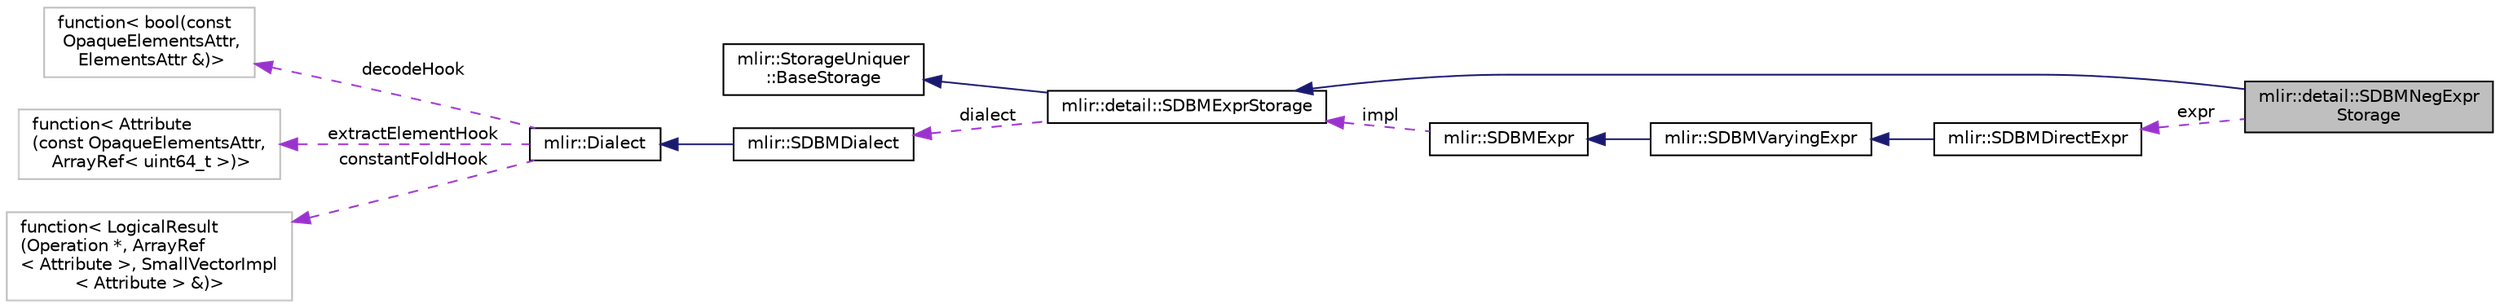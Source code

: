 digraph "mlir::detail::SDBMNegExprStorage"
{
  bgcolor="transparent";
  edge [fontname="Helvetica",fontsize="10",labelfontname="Helvetica",labelfontsize="10"];
  node [fontname="Helvetica",fontsize="10",shape=record];
  rankdir="LR";
  Node3 [label="mlir::detail::SDBMNegExpr\lStorage",height=0.2,width=0.4,color="black", fillcolor="grey75", style="filled", fontcolor="black"];
  Node4 -> Node3 [dir="back",color="midnightblue",fontsize="10",style="solid",fontname="Helvetica"];
  Node4 [label="mlir::detail::SDBMExprStorage",height=0.2,width=0.4,color="black",URL="$structmlir_1_1detail_1_1SDBMExprStorage.html"];
  Node5 -> Node4 [dir="back",color="midnightblue",fontsize="10",style="solid",fontname="Helvetica"];
  Node5 [label="mlir::StorageUniquer\l::BaseStorage",height=0.2,width=0.4,color="black",URL="$classmlir_1_1StorageUniquer_1_1BaseStorage.html",tooltip="This class acts as the base storage that all storage classes must derived from. "];
  Node6 -> Node4 [dir="back",color="darkorchid3",fontsize="10",style="dashed",label=" dialect" ,fontname="Helvetica"];
  Node6 [label="mlir::SDBMDialect",height=0.2,width=0.4,color="black",URL="$classmlir_1_1SDBMDialect.html"];
  Node7 -> Node6 [dir="back",color="midnightblue",fontsize="10",style="solid",fontname="Helvetica"];
  Node7 [label="mlir::Dialect",height=0.2,width=0.4,color="black",URL="$classmlir_1_1Dialect.html",tooltip="Dialects are groups of MLIR operations and behavior associated with the entire group. "];
  Node8 -> Node7 [dir="back",color="darkorchid3",fontsize="10",style="dashed",label=" decodeHook" ,fontname="Helvetica"];
  Node8 [label="function\< bool(const\l OpaqueElementsAttr,\l ElementsAttr &)\>",height=0.2,width=0.4,color="grey75"];
  Node9 -> Node7 [dir="back",color="darkorchid3",fontsize="10",style="dashed",label=" extractElementHook" ,fontname="Helvetica"];
  Node9 [label="function\< Attribute\l(const OpaqueElementsAttr,\l ArrayRef\< uint64_t \>)\>",height=0.2,width=0.4,color="grey75"];
  Node10 -> Node7 [dir="back",color="darkorchid3",fontsize="10",style="dashed",label=" constantFoldHook" ,fontname="Helvetica"];
  Node10 [label="function\< LogicalResult\l(Operation *, ArrayRef\l\< Attribute \>, SmallVectorImpl\l\< Attribute \> &)\>",height=0.2,width=0.4,color="grey75"];
  Node11 -> Node3 [dir="back",color="darkorchid3",fontsize="10",style="dashed",label=" expr" ,fontname="Helvetica"];
  Node11 [label="mlir::SDBMDirectExpr",height=0.2,width=0.4,color="black",URL="$classmlir_1_1SDBMDirectExpr.html",tooltip="SDBM direct expression includes exactly one variable (symbol or dimension), which is not negated in t..."];
  Node12 -> Node11 [dir="back",color="midnightblue",fontsize="10",style="solid",fontname="Helvetica"];
  Node12 [label="mlir::SDBMVaryingExpr",height=0.2,width=0.4,color="black",URL="$classmlir_1_1SDBMVaryingExpr.html",tooltip="SDBM varying expression can be one of: "];
  Node13 -> Node12 [dir="back",color="midnightblue",fontsize="10",style="solid",fontname="Helvetica"];
  Node13 [label="mlir::SDBMExpr",height=0.2,width=0.4,color="black",URL="$classmlir_1_1SDBMExpr.html",tooltip="Striped Difference-Bounded Matrix (SDBM) expression is a base left-hand side expression for the SDBM ..."];
  Node4 -> Node13 [dir="back",color="darkorchid3",fontsize="10",style="dashed",label=" impl" ,fontname="Helvetica"];
}
